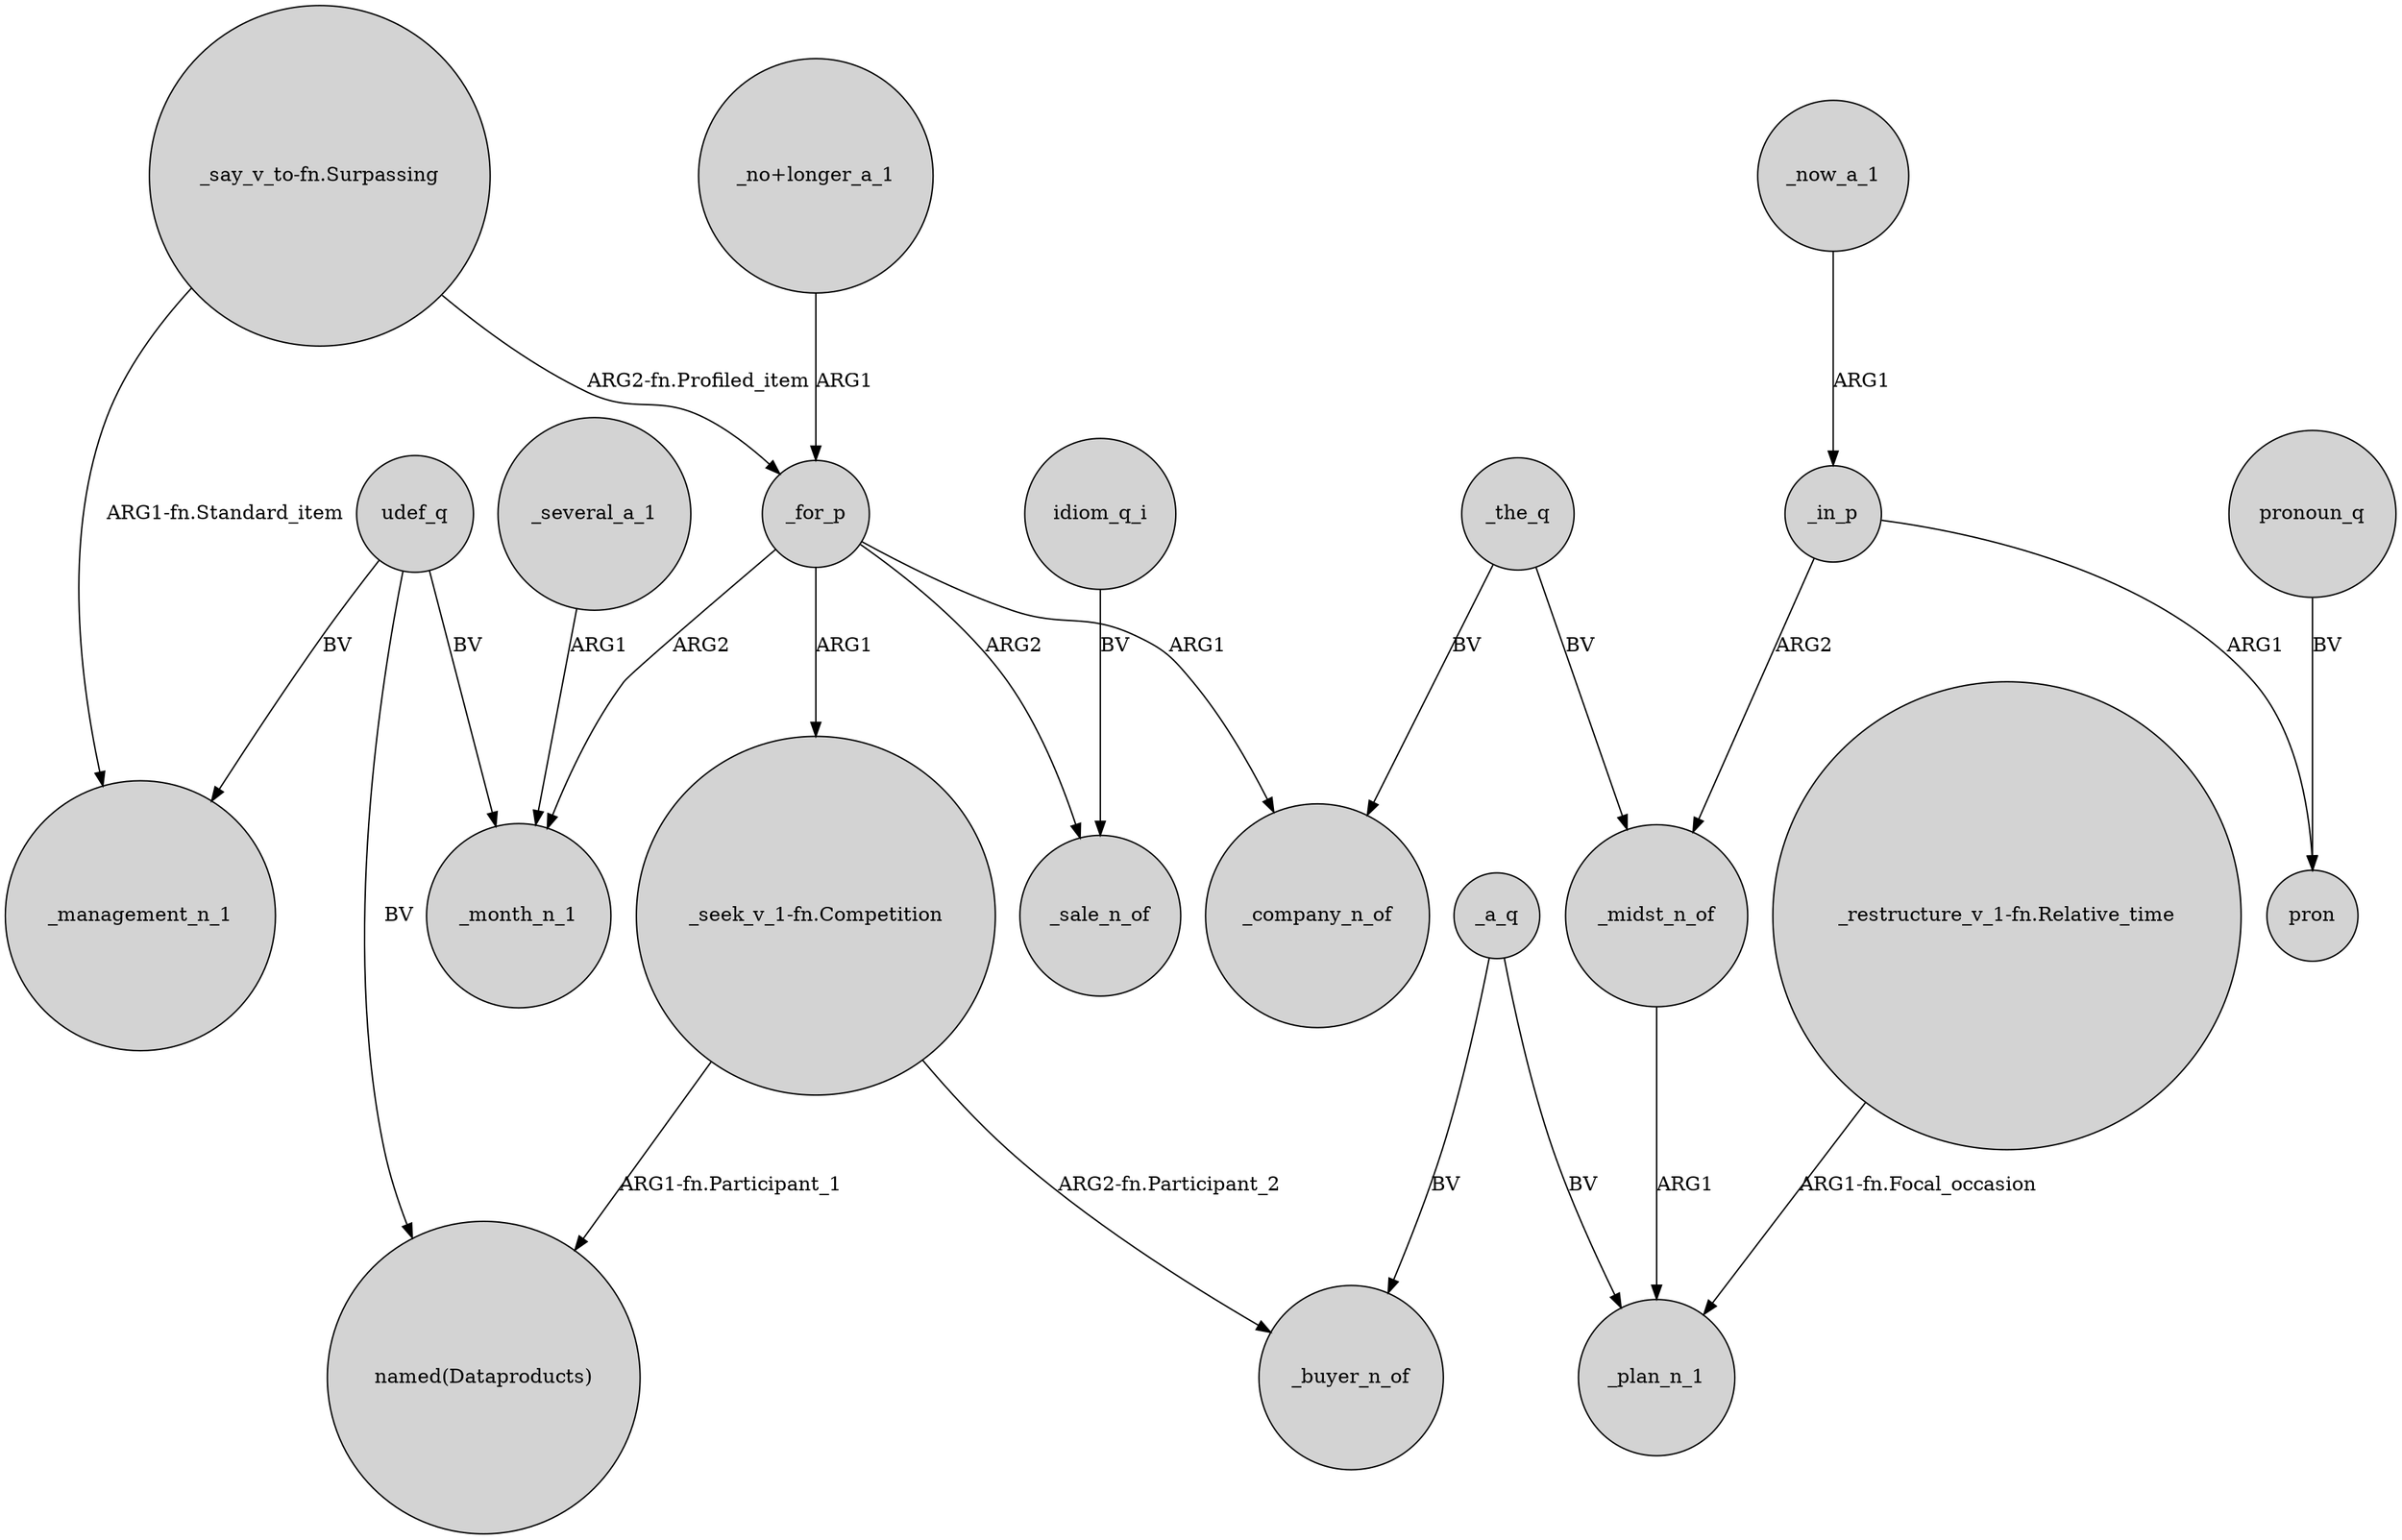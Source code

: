 digraph {
	node [shape=circle style=filled]
	udef_q -> _month_n_1 [label=BV]
	"_say_v_to-fn.Surpassing" -> _management_n_1 [label="ARG1-fn.Standard_item"]
	"_say_v_to-fn.Surpassing" -> _for_p [label="ARG2-fn.Profiled_item"]
	udef_q -> "named(Dataproducts)" [label=BV]
	_for_p -> _sale_n_of [label=ARG2]
	_for_p -> "_seek_v_1-fn.Competition" [label=ARG1]
	_several_a_1 -> _month_n_1 [label=ARG1]
	"_seek_v_1-fn.Competition" -> _buyer_n_of [label="ARG2-fn.Participant_2"]
	_for_p -> _company_n_of [label=ARG1]
	udef_q -> _management_n_1 [label=BV]
	pronoun_q -> pron [label=BV]
	_a_q -> _buyer_n_of [label=BV]
	"_seek_v_1-fn.Competition" -> "named(Dataproducts)" [label="ARG1-fn.Participant_1"]
	"_restructure_v_1-fn.Relative_time" -> _plan_n_1 [label="ARG1-fn.Focal_occasion"]
	_a_q -> _plan_n_1 [label=BV]
	_midst_n_of -> _plan_n_1 [label=ARG1]
	_the_q -> _midst_n_of [label=BV]
	"_no+longer_a_1" -> _for_p [label=ARG1]
	idiom_q_i -> _sale_n_of [label=BV]
	_now_a_1 -> _in_p [label=ARG1]
	_the_q -> _company_n_of [label=BV]
	_in_p -> _midst_n_of [label=ARG2]
	_in_p -> pron [label=ARG1]
	_for_p -> _month_n_1 [label=ARG2]
}
